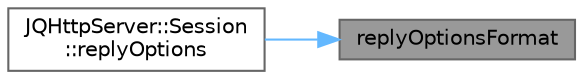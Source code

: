 digraph "replyOptionsFormat"
{
 // LATEX_PDF_SIZE
  bgcolor="transparent";
  edge [fontname=Helvetica,fontsize=10,labelfontname=Helvetica,labelfontsize=10];
  node [fontname=Helvetica,fontsize=10,shape=box,height=0.2,width=0.4];
  rankdir="RL";
  Node1 [id="Node000001",label="replyOptionsFormat",height=0.2,width=0.4,color="gray40", fillcolor="grey60", style="filled", fontcolor="black",tooltip=" "];
  Node1 -> Node2 [id="edge1_Node000001_Node000002",dir="back",color="steelblue1",style="solid",tooltip=" "];
  Node2 [id="Node000002",label="JQHttpServer::Session\l::replyOptions",height=0.2,width=0.4,color="grey40", fillcolor="white", style="filled",URL="$class_j_q_http_server_1_1_session.html#a79e987dd639ac02cb060e3355434e8f8",tooltip="回复选项。"];
}
